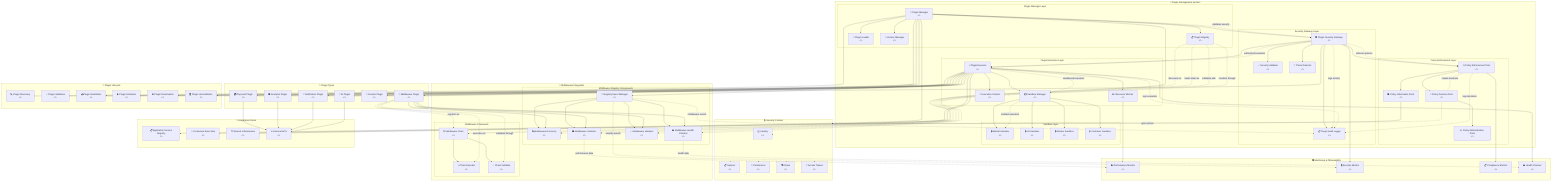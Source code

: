 graph TB
    %% ===== PLUGIN MANAGEMENT SYSTEM =====
    subgraph PluginSystem ["🔌 Plugin Management System"]
        
        %% ===== PLUGIN MANAGER LAYER =====
        subgraph PluginManagerLayer ["Plugin Manager Layer"]
            PluginManager["🔌 Plugin Manager<br/><<Manager>>"]
            PluginRegistry["📋 Plugin Registry<br/><<Registry>>"]
            PluginLoader["📂 Plugin Loader<br/><<Loader>>"]
            VersionManager["🔄 Version Manager<br/><<VersionControl>>"]
        end
        
        %% ===== SECURITY GATEWAY LAYER =====
        subgraph SecurityGatewayLayer ["Security Gateway Layer"]
            PluginSecurityGateway["🛡️ Plugin Security Gateway<br/><<SecurityGateway>>"]
            SecurityValidator["✅ Security Validator<br/><<Validator>>"]
            PluginAuditLogger["📋 Plugin Audit Logger<br/><<AuditLogger>>"]
            ThreatDetector["🚨 Threat Detector<br/><<ThreatDetection>>"]
        end
        
        %% ===== POLICY ENFORCEMENT LAYER =====
        subgraph PolicyLayer ["Policy Enforcement Layer"]
            PolicyEnforcementPoint["⚖️ Policy Enforcement Point<br/><<PEP>>"]
            PolicyDecisionPoint["🎯 Policy Decision Point<br/><<PDP>>"]
            PolicyInformationPoint["📊 Policy Information Point<br/><<PIP>>"]
            PolicyAdministrationPoint["⚙️ Policy Administration Point<br/><<PAP>>"]
        end
        
        %% ===== PLUGIN EXECUTION LAYER =====
        subgraph ExecutionLayer ["Plugin Execution Layer"]
            PluginExecutor["⚡ Plugin Executor<br/><<Executor>>"]
            SandboxManager["📦 Sandbox Manager<br/><<SandboxManager>>"]
            ResourceMonitor["📈 Resource Monitor<br/><<Monitor>>"]
            ExecutionContext["🎯 Execution Context<br/><<Context>>"]
        end
        
        %% ===== SANDBOX IMPLEMENTATIONS =====
        subgraph SandboxLayer ["Sandbox Layer"]
            WasmSandbox["🔒 WASM Sandbox<br/><<Isolation>>"]
            V8Sandbox["🔒 V8 Sandbox<br/><<Isolation>>"]
            WorkerSandbox["🔒 Worker Sandbox<br/><<Isolation>>"]
            ContainerSandbox["🔒 Container Sandbox<br/><<Isolation>>"]
        end
    end
    
    %% ===== DECOMPOSED MIDDLEWARE INTEGRATION =====
    subgraph MiddlewareIntegration ["🔧 Middleware Integration"]
        
        %% ===== MIDDLEWARE FRAMEWORK =====
        subgraph MiddlewareFramework ["Middleware Framework"]
            MiddlewareChain["⛓️ Middleware Chain<br/><<Orchestrator>>"]
            ChainExecutor["⚡ Chain Executor<br/><<Engine>>"]
            ChainValidator["✅ Chain Validator<br/><<Validator>>"]
        end
        
        %% ===== MIDDLEWARE REGISTRY COMPONENTS =====
        subgraph MiddlewareRegistryComponents ["Middleware Registry Components"]
            RegistryEventManager["📨 Registry Event Manager<br/><<EventManager>>"]
            MiddlewareDiscovery["🔍 Middleware Discovery<br/><<Discovery>>"]
            MiddlewareHealthChecker["❤️ Middleware Health Checker<br/><<HealthMonitor>>"]
            MiddlewareStatistics["📊 Middleware Statistics<br/><<Analytics>>"]
            MiddlewareValidator["✅ Middleware Validator<br/><<Validator>>"]
        end
    end
    
    %% ===== PLUGIN TYPES =====
    subgraph PluginTypes ["🔌 Plugin Types"]
        PaymentPlugin["💳 Payment Plugin<br/><<BusinessPlugin>>"]
        AnalyticsPlugin["📊 Analytics Plugin<br/><<BusinessPlugin>>"]
        NotificationPlugin["🔔 Notification Plugin<br/><<BusinessPlugin>>"]
        AIPlugin["🤖 AI Plugin<br/><<BusinessPlugin>>"]
        CustomPlugin["🎨 Custom Plugin<br/><<BusinessPlugin>>"]
        MiddlewarePlugin["🔗 Middleware Plugin<br/><<MiddlewareExtension>>"]
    end
    
    %% ===== SECURITY CONTEXT =====
    subgraph SecurityContext ["🔒 Security Context"]
        Identity["🆔 Identity<br/><<Identity>>"]
        Session["📋 Session<br/><<Session>>"]
        Permissions["🔑 Permissions<br/><<Permissions>>"]
        Roles["🎭 Roles<br/><<Roles>>"]
        AccessTokens["🎫 Access Tokens<br/><<Tokens>>"]
    end
    
    %% ===== INTEGRATION POINTS =====
    subgraph IntegrationPoints ["🔗 Integration Points"]
        ApplicationServiceRegistry["📋 Application Service Registry<br/><<Registry>>"]
        ContextualEventBus["📨 Contextual Event Bus<br/><<EventBus>>"]
        SharedInfrastructure["🏗️ Shared Infrastructure<br/><<Infrastructure>>"]
        ExternalAPIs["🌐 External APIs<br/><<External>>"]
    end
    
    %% ===== PLUGIN LIFECYCLE =====
    subgraph PluginLifecycle ["🔄 Plugin Lifecycle"]
        PluginDiscovery["🔍 Plugin Discovery<br/><<Discovery>>"]
        PluginValidation["✅ Plugin Validation<br/><<Validation>>"]
        PluginInstallation["📥 Plugin Installation<br/><<Installation>>"]
        PluginActivation["▶️ Plugin Activation<br/><<Activation>>"]
        PluginDeactivation["⏸️ Plugin Deactivation<br/><<Deactivation>>"]
        PluginUninstallation["🗑️ Plugin Uninstallation<br/><<Uninstallation>>"]
    end
    
    %% ===== MONITORING & OBSERVABILITY =====
    subgraph MonitoringLayer ["👁️ Monitoring & Observability"]
        PerformanceMonitor["📈 Performance Monitor<br/><<Monitor>>"]
        SecurityMonitor["🔒 Security Monitor<br/><<Monitor>>"]
        ComplianceMonitor["📋 Compliance Monitor<br/><<Monitor>>"]
        HealthChecker["❤️ Health Checker<br/><<Health>>"]
    end
    
    %% ===== PLUGIN MANAGER RELATIONSHIPS =====
    PluginManager --> PluginRegistry
    PluginManager --> PluginLoader
    PluginManager --> VersionManager
    PluginManager --> PluginSecurityGateway
    
    %% ===== SECURITY GATEWAY RELATIONSHIPS =====
    PluginSecurityGateway --> SecurityValidator
    PluginSecurityGateway --> PluginAuditLogger
    PluginSecurityGateway --> ThreatDetector
    PluginSecurityGateway --> PolicyEnforcementPoint
    
    %% ===== POLICY ENFORCEMENT RELATIONSHIPS =====
    PolicyEnforcementPoint --> PolicyDecisionPoint
    PolicyEnforcementPoint --> PolicyInformationPoint
    PolicyDecisionPoint --> PolicyAdministrationPoint
    PolicyInformationPoint --> SecurityContext
    
    %% ===== EXECUTION LAYER RELATIONSHIPS =====
    PluginSecurityGateway --> PluginExecutor
    PluginExecutor --> SandboxManager
    PluginExecutor --> ResourceMonitor
    PluginExecutor --> ExecutionContext
    
    %% ===== SANDBOX RELATIONSHIPS =====
    SandboxManager --> WasmSandbox
    SandboxManager --> V8Sandbox
    SandboxManager --> WorkerSandbox
    SandboxManager --> ContainerSandbox
    
    %% ===== PLUGIN TYPE RELATIONSHIPS =====
    PluginExecutor --> PaymentPlugin
    PluginExecutor --> AnalyticsPlugin
    PluginExecutor --> NotificationPlugin
    PluginExecutor --> AIPlugin
    PluginExecutor --> CustomPlugin
    PluginExecutor --> MiddlewarePlugin
    
    %% ===== SECURITY CONTEXT RELATIONSHIPS =====
    SecurityContext --> Identity
    SecurityContext --> Session
    SecurityContext --> Permissions
    SecurityContext --> Roles
    SecurityContext --> AccessTokens
    
    %% ===== MIDDLEWARE FRAMEWORK RELATIONSHIPS =====
    MiddlewareChain --> ChainExecutor
    MiddlewareChain --> ChainValidator
    
    %% ===== MIDDLEWARE REGISTRY RELATIONSHIPS =====
    RegistryEventManager --> MiddlewareDiscovery
    RegistryEventManager --> MiddlewareHealthChecker
    RegistryEventManager --> MiddlewareStatistics
    RegistryEventManager --> MiddlewareValidator
    
    %% ===== INTEGRATION RELATIONSHIPS =====
    PluginManager --> ApplicationServiceRegistry
    PluginExecutor --> ContextualEventBus
    PluginExecutor --> SharedInfrastructure
    PaymentPlugin --> ExternalAPIs
    AnalyticsPlugin --> ExternalAPIs
    NotificationPlugin --> ExternalAPIs
    AIPlugin --> ExternalAPIs
    
    %% ===== MIDDLEWARE INTEGRATION RELATIONSHIPS =====
    PluginManager --> MiddlewareChain
    PluginManager --> RegistryEventManager
    MiddlewarePlugin --> MiddlewareDiscovery
    MiddlewarePlugin --> MiddlewareHealthChecker
    MiddlewarePlugin --> MiddlewareStatistics
    MiddlewarePlugin --> MiddlewareValidator
    
    %% ===== LIFECYCLE RELATIONSHIPS =====
    PluginManager --> PluginDiscovery
    PluginSecurityGateway --> PluginValidation
    PluginManager --> PluginInstallation
    PluginExecutor --> PluginActivation
    PluginExecutor --> PluginDeactivation
    PluginManager --> PluginUninstallation
    
    %% ===== MONITORING RELATIONSHIPS =====
    ResourceMonitor --> PerformanceMonitor
    PluginSecurityGateway --> SecurityMonitor
    PolicyEnforcementPoint --> ComplianceMonitor
    PluginExecutor --> HealthChecker
    
    %% ===== CROSS-INTEGRATION FLOWS =====
    
    %% Plugin to Middleware Integration
    MiddlewarePlugin -.->|registers as| MiddlewareChain
    MiddlewarePlugin -.->|validates through| ChainValidator
    MiddlewarePlugin -.->|executes via| ChainExecutor
    
    %% Plugin Registry Integration
    PluginRegistry -.->|discovers via| MiddlewareDiscovery
    PluginRegistry -.->|monitors through| MiddlewareHealthChecker
    PluginRegistry -.->|tracks stats via| MiddlewareStatistics
    PluginRegistry -.->|validates with| MiddlewareValidator
    
    %% Security Flow Integration
    PluginManager -.->|validates security| PluginSecurityGateway
    PluginSecurityGateway -.->|enforces policies| PolicyEnforcementPoint
    PolicyEnforcementPoint -.->|makes decisions| PolicyDecisionPoint
    PolicyDecisionPoint -.->|gets context| SecurityContext
    
    %% Execution Flow Integration
    PluginSecurityGateway -.->|authorized execution| PluginExecutor
    PluginExecutor -.->|sandboxed execution| SandboxManager
    SandboxManager -.->|isolated execution| WasmSandbox
    
    %% Monitoring Integration
    MiddlewareHealthChecker -.->|health data| HealthChecker
    MiddlewareStatistics -.->|performance data| PerformanceMonitor
    RegistryEventManager -.->|security events| SecurityMonitor
    
    %% Audit Flow Integration
    PluginSecurityGateway -.->|logs activity| PluginAuditLogger
    PolicyEnforcementPoint -.->|logs decisions| PluginAuditLogger
    PluginExecutor -.->|logs execution| PluginAuditLogger
    RegistryEventManager -.->|middleware events| PluginAuditLogger